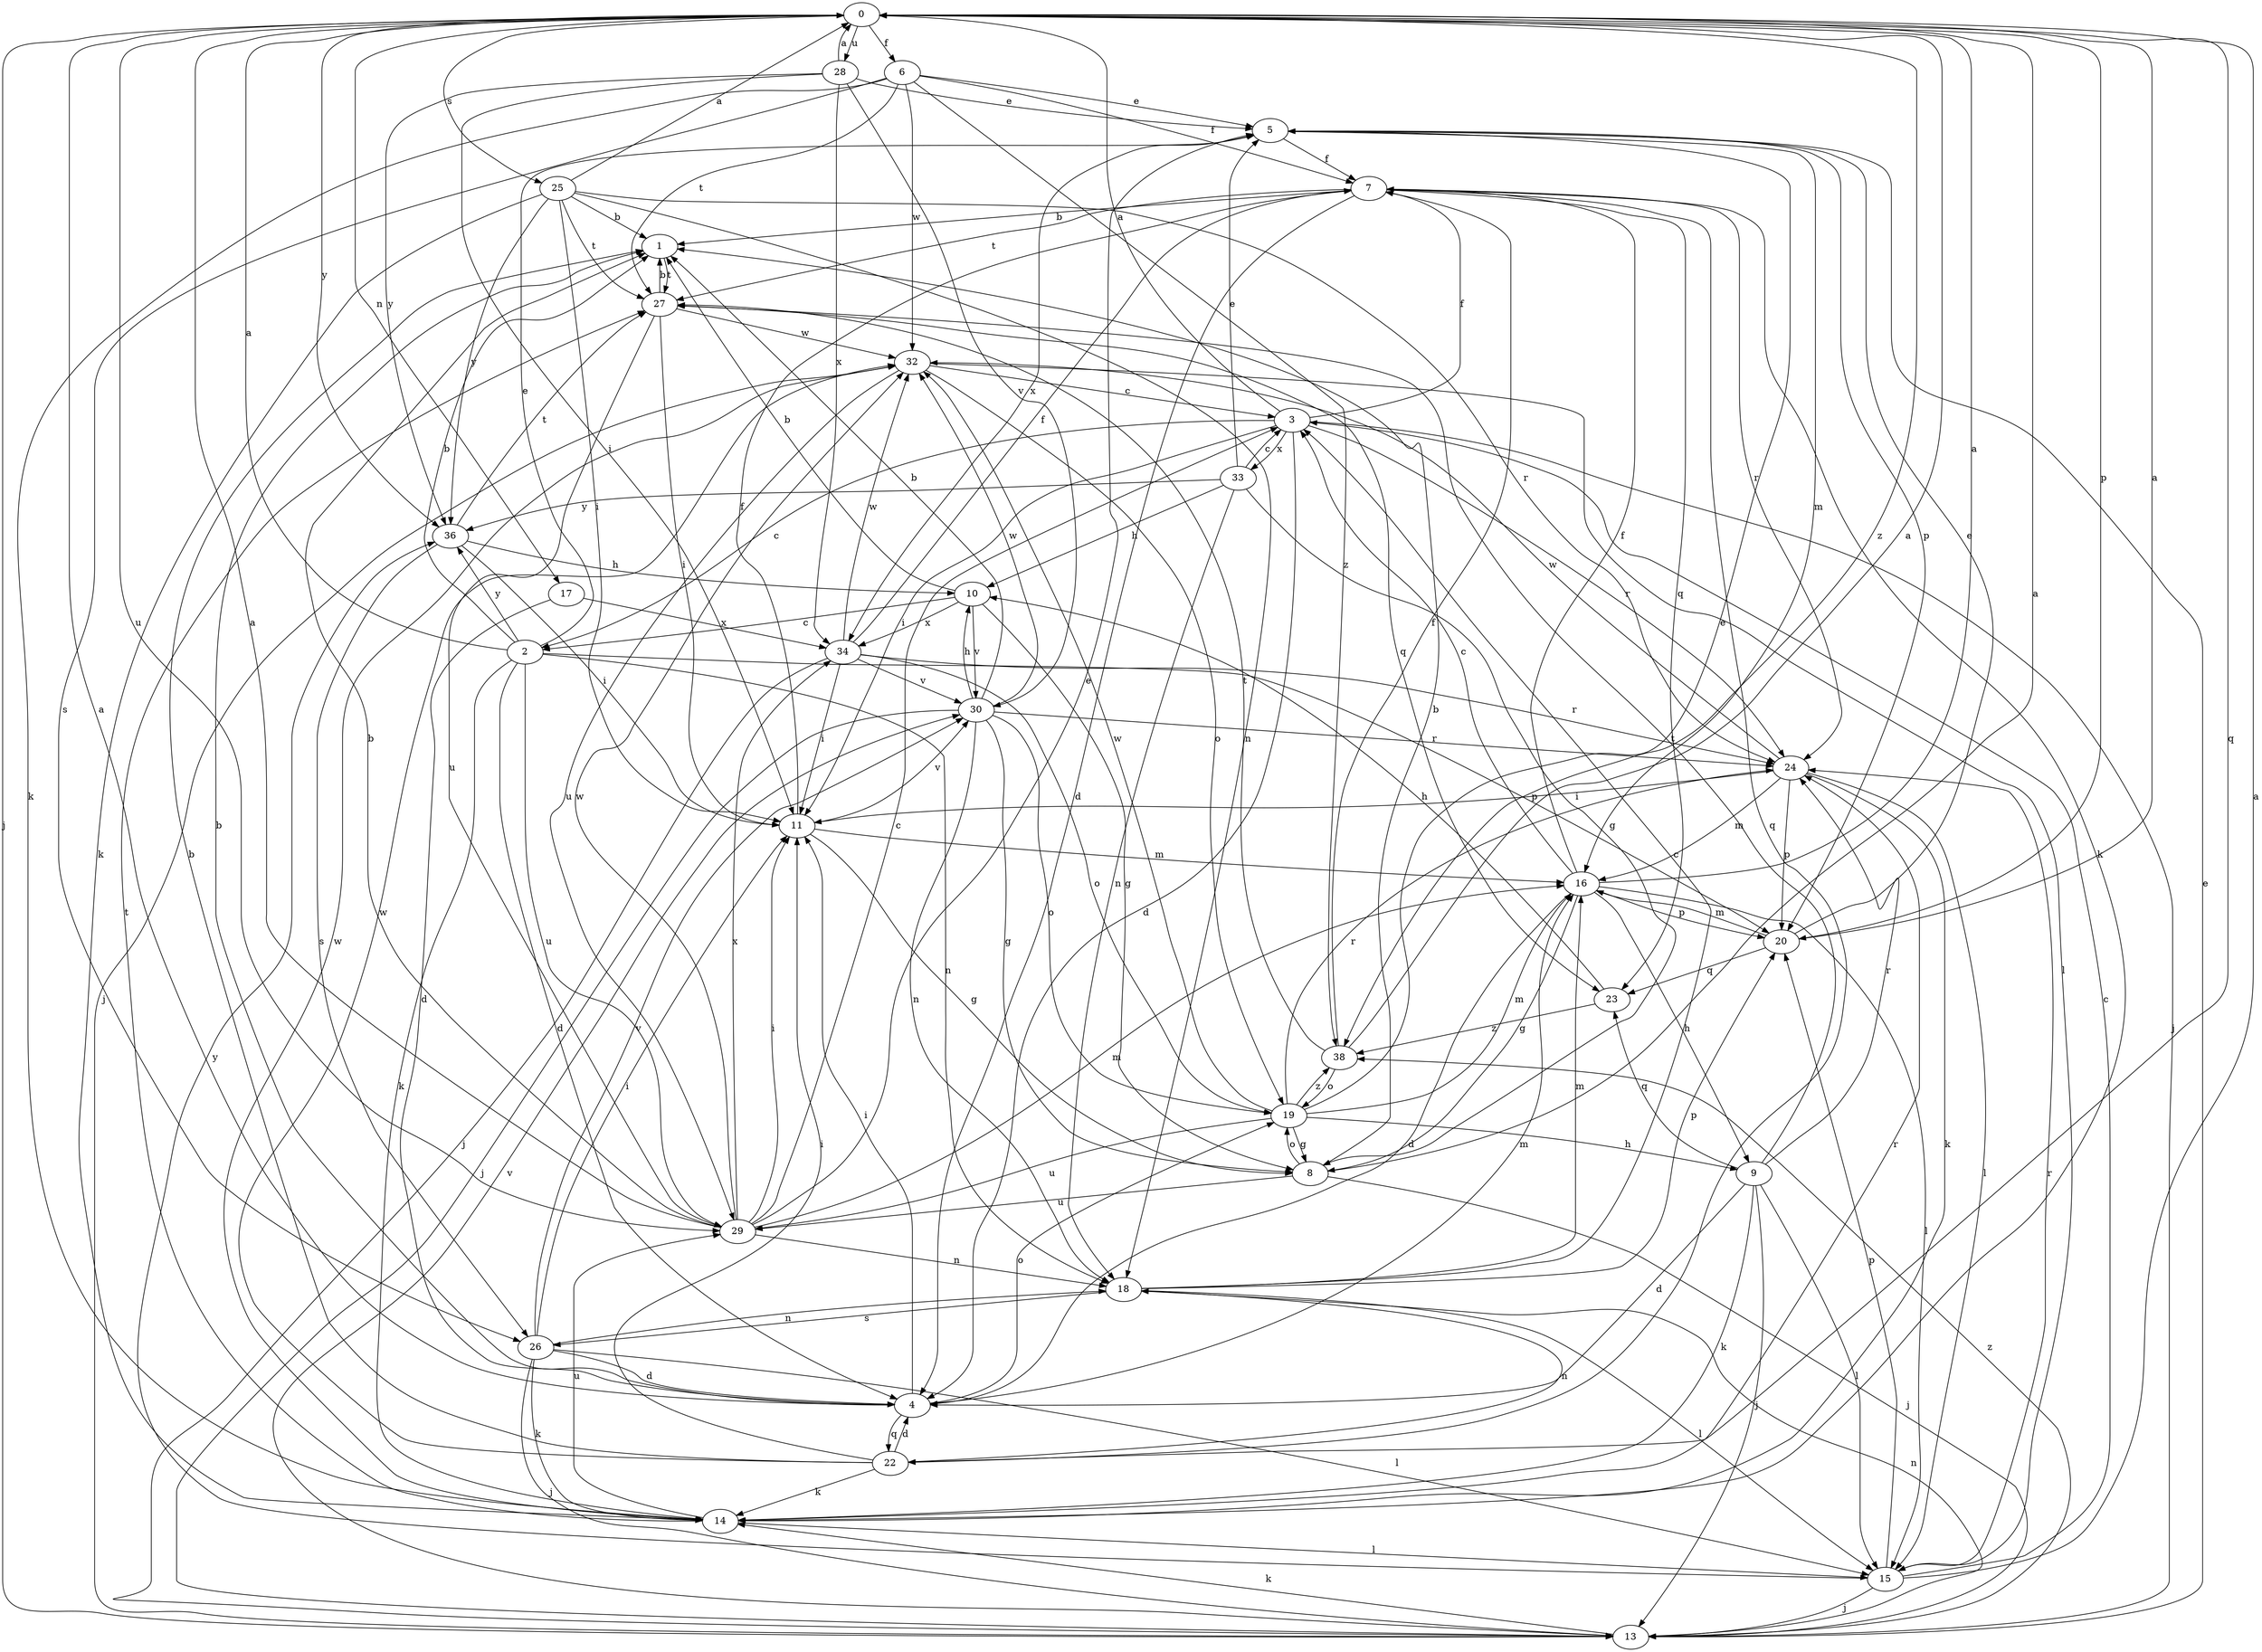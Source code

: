 strict digraph  {
0;
1;
2;
3;
4;
5;
6;
7;
8;
9;
10;
11;
13;
14;
15;
16;
17;
18;
19;
20;
22;
23;
24;
25;
26;
27;
28;
29;
30;
32;
33;
34;
36;
38;
0 -> 6  [label=f];
0 -> 13  [label=j];
0 -> 17  [label=n];
0 -> 20  [label=p];
0 -> 22  [label=q];
0 -> 25  [label=s];
0 -> 28  [label=u];
0 -> 29  [label=u];
0 -> 36  [label=y];
0 -> 38  [label=z];
1 -> 27  [label=t];
2 -> 0  [label=a];
2 -> 1  [label=b];
2 -> 4  [label=d];
2 -> 5  [label=e];
2 -> 14  [label=k];
2 -> 18  [label=n];
2 -> 20  [label=p];
2 -> 29  [label=u];
2 -> 36  [label=y];
3 -> 0  [label=a];
3 -> 2  [label=c];
3 -> 4  [label=d];
3 -> 7  [label=f];
3 -> 11  [label=i];
3 -> 13  [label=j];
3 -> 24  [label=r];
3 -> 33  [label=x];
4 -> 0  [label=a];
4 -> 1  [label=b];
4 -> 11  [label=i];
4 -> 16  [label=m];
4 -> 19  [label=o];
4 -> 22  [label=q];
5 -> 7  [label=f];
5 -> 16  [label=m];
5 -> 20  [label=p];
5 -> 34  [label=x];
6 -> 5  [label=e];
6 -> 7  [label=f];
6 -> 14  [label=k];
6 -> 26  [label=s];
6 -> 27  [label=t];
6 -> 32  [label=w];
6 -> 38  [label=z];
7 -> 1  [label=b];
7 -> 4  [label=d];
7 -> 14  [label=k];
7 -> 22  [label=q];
7 -> 23  [label=q];
7 -> 24  [label=r];
7 -> 27  [label=t];
8 -> 0  [label=a];
8 -> 1  [label=b];
8 -> 13  [label=j];
8 -> 19  [label=o];
8 -> 29  [label=u];
9 -> 4  [label=d];
9 -> 13  [label=j];
9 -> 14  [label=k];
9 -> 15  [label=l];
9 -> 23  [label=q];
9 -> 24  [label=r];
9 -> 27  [label=t];
10 -> 1  [label=b];
10 -> 2  [label=c];
10 -> 8  [label=g];
10 -> 30  [label=v];
10 -> 34  [label=x];
11 -> 7  [label=f];
11 -> 8  [label=g];
11 -> 16  [label=m];
11 -> 30  [label=v];
13 -> 5  [label=e];
13 -> 14  [label=k];
13 -> 18  [label=n];
13 -> 30  [label=v];
13 -> 38  [label=z];
14 -> 15  [label=l];
14 -> 24  [label=r];
14 -> 27  [label=t];
14 -> 29  [label=u];
14 -> 32  [label=w];
15 -> 0  [label=a];
15 -> 3  [label=c];
15 -> 13  [label=j];
15 -> 20  [label=p];
15 -> 24  [label=r];
15 -> 36  [label=y];
16 -> 0  [label=a];
16 -> 3  [label=c];
16 -> 4  [label=d];
16 -> 7  [label=f];
16 -> 8  [label=g];
16 -> 9  [label=h];
16 -> 15  [label=l];
16 -> 20  [label=p];
17 -> 4  [label=d];
17 -> 34  [label=x];
18 -> 3  [label=c];
18 -> 15  [label=l];
18 -> 16  [label=m];
18 -> 20  [label=p];
18 -> 26  [label=s];
19 -> 5  [label=e];
19 -> 8  [label=g];
19 -> 9  [label=h];
19 -> 16  [label=m];
19 -> 24  [label=r];
19 -> 29  [label=u];
19 -> 32  [label=w];
19 -> 38  [label=z];
20 -> 0  [label=a];
20 -> 5  [label=e];
20 -> 16  [label=m];
20 -> 23  [label=q];
22 -> 1  [label=b];
22 -> 4  [label=d];
22 -> 11  [label=i];
22 -> 14  [label=k];
22 -> 18  [label=n];
22 -> 32  [label=w];
23 -> 10  [label=h];
23 -> 38  [label=z];
24 -> 11  [label=i];
24 -> 14  [label=k];
24 -> 15  [label=l];
24 -> 16  [label=m];
24 -> 20  [label=p];
24 -> 32  [label=w];
25 -> 0  [label=a];
25 -> 1  [label=b];
25 -> 11  [label=i];
25 -> 14  [label=k];
25 -> 18  [label=n];
25 -> 24  [label=r];
25 -> 27  [label=t];
25 -> 36  [label=y];
26 -> 4  [label=d];
26 -> 11  [label=i];
26 -> 13  [label=j];
26 -> 14  [label=k];
26 -> 15  [label=l];
26 -> 18  [label=n];
26 -> 30  [label=v];
27 -> 1  [label=b];
27 -> 11  [label=i];
27 -> 23  [label=q];
27 -> 29  [label=u];
27 -> 32  [label=w];
28 -> 0  [label=a];
28 -> 5  [label=e];
28 -> 11  [label=i];
28 -> 30  [label=v];
28 -> 34  [label=x];
28 -> 36  [label=y];
29 -> 0  [label=a];
29 -> 1  [label=b];
29 -> 3  [label=c];
29 -> 5  [label=e];
29 -> 11  [label=i];
29 -> 16  [label=m];
29 -> 18  [label=n];
29 -> 32  [label=w];
29 -> 34  [label=x];
30 -> 1  [label=b];
30 -> 8  [label=g];
30 -> 10  [label=h];
30 -> 13  [label=j];
30 -> 18  [label=n];
30 -> 19  [label=o];
30 -> 24  [label=r];
30 -> 32  [label=w];
32 -> 3  [label=c];
32 -> 13  [label=j];
32 -> 15  [label=l];
32 -> 19  [label=o];
32 -> 29  [label=u];
33 -> 3  [label=c];
33 -> 5  [label=e];
33 -> 8  [label=g];
33 -> 10  [label=h];
33 -> 18  [label=n];
33 -> 36  [label=y];
34 -> 7  [label=f];
34 -> 11  [label=i];
34 -> 13  [label=j];
34 -> 19  [label=o];
34 -> 24  [label=r];
34 -> 30  [label=v];
34 -> 32  [label=w];
36 -> 10  [label=h];
36 -> 11  [label=i];
36 -> 26  [label=s];
36 -> 27  [label=t];
38 -> 0  [label=a];
38 -> 7  [label=f];
38 -> 19  [label=o];
38 -> 27  [label=t];
}

